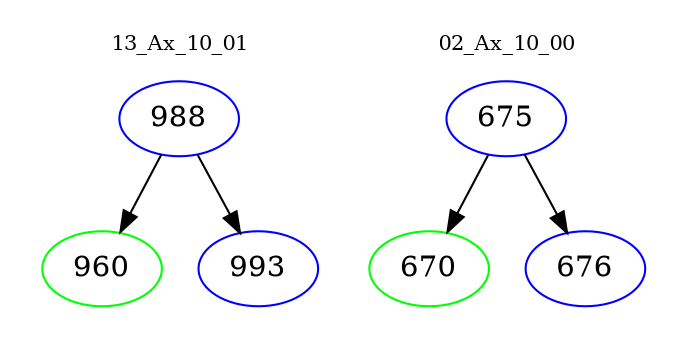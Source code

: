 digraph{
subgraph cluster_0 {
color = white
label = "13_Ax_10_01";
fontsize=10;
T0_988 [label="988", color="blue"]
T0_988 -> T0_960 [color="black"]
T0_960 [label="960", color="green"]
T0_988 -> T0_993 [color="black"]
T0_993 [label="993", color="blue"]
}
subgraph cluster_1 {
color = white
label = "02_Ax_10_00";
fontsize=10;
T1_675 [label="675", color="blue"]
T1_675 -> T1_670 [color="black"]
T1_670 [label="670", color="green"]
T1_675 -> T1_676 [color="black"]
T1_676 [label="676", color="blue"]
}
}
